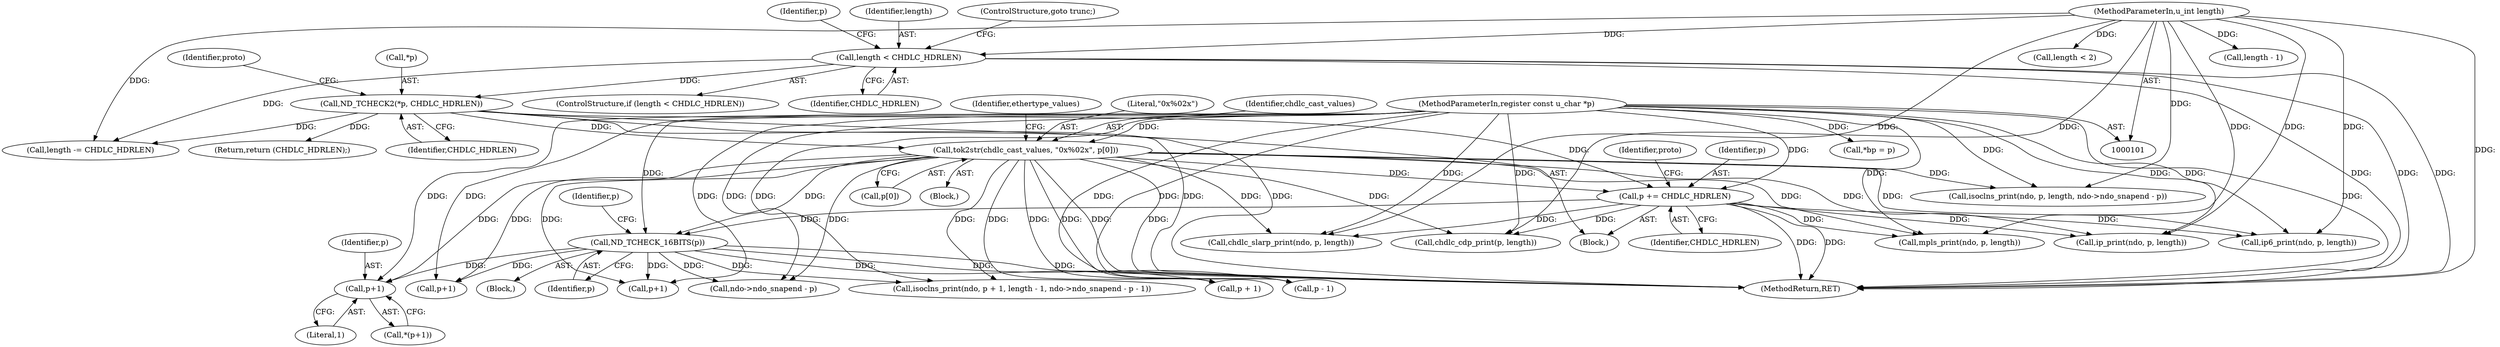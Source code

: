 digraph "0_tcpdump_1dcd10aceabbc03bf571ea32b892c522cbe923de_0@pointer" {
"1000216" [label="(Call,p+1)"];
"1000138" [label="(Call,tok2str(chdlc_cast_values, \"0x%02x\", p[0]))"];
"1000116" [label="(Call,ND_TCHECK2(*p, CHDLC_HDRLEN))"];
"1000112" [label="(Call,length < CHDLC_HDRLEN)"];
"1000104" [label="(MethodParameterIn,u_int length)"];
"1000103" [label="(MethodParameterIn,register const u_char *p)"];
"1000197" [label="(Call,ND_TCHECK_16BITS(p))"];
"1000155" [label="(Call,p += CHDLC_HDRLEN)"];
"1000193" [label="(Call,length < 2)"];
"1000218" [label="(Literal,1)"];
"1000217" [label="(Identifier,p)"];
"1000118" [label="(Identifier,p)"];
"1000139" [label="(Identifier,chdlc_cast_values)"];
"1000232" [label="(Call,p - 1)"];
"1000111" [label="(ControlStructure,if (length < CHDLC_HDRLEN))"];
"1000113" [label="(Identifier,length)"];
"1000119" [label="(Identifier,CHDLC_HDRLEN)"];
"1000114" [label="(Identifier,CHDLC_HDRLEN)"];
"1000216" [label="(Call,p+1)"];
"1000160" [label="(Block,)"];
"1000159" [label="(Identifier,proto)"];
"1000162" [label="(Call,ip_print(ndo, p, length))"];
"1000203" [label="(Call,p+1)"];
"1000105" [label="(Block,)"];
"1000156" [label="(Identifier,p)"];
"1000103" [label="(MethodParameterIn,register const u_char *p)"];
"1000180" [label="(Call,chdlc_cdp_print(p, length))"];
"1000210" [label="(Call,p+1)"];
"1000108" [label="(Call,*bp = p)"];
"1000157" [label="(Identifier,CHDLC_HDRLEN)"];
"1000115" [label="(ControlStructure,goto trunc;)"];
"1000155" [label="(Call,p += CHDLC_HDRLEN)"];
"1000104" [label="(MethodParameterIn,u_int length)"];
"1000240" [label="(Call,ndo->ndo_snapend - p)"];
"1000220" [label="(Call,isoclns_print(ndo, p + 1, length - 1, ndo->ndo_snapend - p - 1))"];
"1000186" [label="(Call,mpls_print(ndo, p, length))"];
"1000117" [label="(Call,*p)"];
"1000141" [label="(Call,p[0])"];
"1000174" [label="(Call,chdlc_slarp_print(ndo, p, length))"];
"1000215" [label="(Call,*(p+1))"];
"1000236" [label="(Call,isoclns_print(ndo, p, length, ndo->ndo_snapend - p))"];
"1000168" [label="(Call,ip6_print(ndo, p, length))"];
"1000198" [label="(Identifier,p)"];
"1000222" [label="(Call,p + 1)"];
"1000116" [label="(Call,ND_TCHECK2(*p, CHDLC_HDRLEN))"];
"1000272" [label="(MethodReturn,RET)"];
"1000259" [label="(Return,return (CHDLC_HDRLEN);)"];
"1000152" [label="(Call,length -= CHDLC_HDRLEN)"];
"1000138" [label="(Call,tok2str(chdlc_cast_values, \"0x%02x\", p[0]))"];
"1000225" [label="(Call,length - 1)"];
"1000204" [label="(Identifier,p)"];
"1000112" [label="(Call,length < CHDLC_HDRLEN)"];
"1000197" [label="(Call,ND_TCHECK_16BITS(p))"];
"1000137" [label="(Block,)"];
"1000121" [label="(Identifier,proto)"];
"1000146" [label="(Identifier,ethertype_values)"];
"1000140" [label="(Literal,\"0x%02x\")"];
"1000216" -> "1000215"  [label="AST: "];
"1000216" -> "1000218"  [label="CFG: "];
"1000217" -> "1000216"  [label="AST: "];
"1000218" -> "1000216"  [label="AST: "];
"1000215" -> "1000216"  [label="CFG: "];
"1000138" -> "1000216"  [label="DDG: "];
"1000103" -> "1000216"  [label="DDG: "];
"1000197" -> "1000216"  [label="DDG: "];
"1000138" -> "1000137"  [label="AST: "];
"1000138" -> "1000141"  [label="CFG: "];
"1000139" -> "1000138"  [label="AST: "];
"1000140" -> "1000138"  [label="AST: "];
"1000141" -> "1000138"  [label="AST: "];
"1000146" -> "1000138"  [label="CFG: "];
"1000138" -> "1000272"  [label="DDG: "];
"1000138" -> "1000272"  [label="DDG: "];
"1000138" -> "1000272"  [label="DDG: "];
"1000116" -> "1000138"  [label="DDG: "];
"1000103" -> "1000138"  [label="DDG: "];
"1000138" -> "1000155"  [label="DDG: "];
"1000138" -> "1000162"  [label="DDG: "];
"1000138" -> "1000168"  [label="DDG: "];
"1000138" -> "1000174"  [label="DDG: "];
"1000138" -> "1000180"  [label="DDG: "];
"1000138" -> "1000186"  [label="DDG: "];
"1000138" -> "1000197"  [label="DDG: "];
"1000138" -> "1000203"  [label="DDG: "];
"1000138" -> "1000210"  [label="DDG: "];
"1000138" -> "1000220"  [label="DDG: "];
"1000138" -> "1000222"  [label="DDG: "];
"1000138" -> "1000232"  [label="DDG: "];
"1000138" -> "1000236"  [label="DDG: "];
"1000138" -> "1000240"  [label="DDG: "];
"1000116" -> "1000105"  [label="AST: "];
"1000116" -> "1000119"  [label="CFG: "];
"1000117" -> "1000116"  [label="AST: "];
"1000119" -> "1000116"  [label="AST: "];
"1000121" -> "1000116"  [label="CFG: "];
"1000116" -> "1000272"  [label="DDG: "];
"1000116" -> "1000272"  [label="DDG: "];
"1000112" -> "1000116"  [label="DDG: "];
"1000116" -> "1000152"  [label="DDG: "];
"1000116" -> "1000155"  [label="DDG: "];
"1000116" -> "1000259"  [label="DDG: "];
"1000112" -> "1000111"  [label="AST: "];
"1000112" -> "1000114"  [label="CFG: "];
"1000113" -> "1000112"  [label="AST: "];
"1000114" -> "1000112"  [label="AST: "];
"1000115" -> "1000112"  [label="CFG: "];
"1000118" -> "1000112"  [label="CFG: "];
"1000112" -> "1000272"  [label="DDG: "];
"1000112" -> "1000272"  [label="DDG: "];
"1000112" -> "1000272"  [label="DDG: "];
"1000104" -> "1000112"  [label="DDG: "];
"1000112" -> "1000152"  [label="DDG: "];
"1000104" -> "1000101"  [label="AST: "];
"1000104" -> "1000272"  [label="DDG: "];
"1000104" -> "1000152"  [label="DDG: "];
"1000104" -> "1000162"  [label="DDG: "];
"1000104" -> "1000168"  [label="DDG: "];
"1000104" -> "1000174"  [label="DDG: "];
"1000104" -> "1000180"  [label="DDG: "];
"1000104" -> "1000186"  [label="DDG: "];
"1000104" -> "1000193"  [label="DDG: "];
"1000104" -> "1000225"  [label="DDG: "];
"1000104" -> "1000236"  [label="DDG: "];
"1000103" -> "1000101"  [label="AST: "];
"1000103" -> "1000272"  [label="DDG: "];
"1000103" -> "1000108"  [label="DDG: "];
"1000103" -> "1000155"  [label="DDG: "];
"1000103" -> "1000162"  [label="DDG: "];
"1000103" -> "1000168"  [label="DDG: "];
"1000103" -> "1000174"  [label="DDG: "];
"1000103" -> "1000180"  [label="DDG: "];
"1000103" -> "1000186"  [label="DDG: "];
"1000103" -> "1000197"  [label="DDG: "];
"1000103" -> "1000203"  [label="DDG: "];
"1000103" -> "1000210"  [label="DDG: "];
"1000103" -> "1000220"  [label="DDG: "];
"1000103" -> "1000222"  [label="DDG: "];
"1000103" -> "1000232"  [label="DDG: "];
"1000103" -> "1000236"  [label="DDG: "];
"1000103" -> "1000240"  [label="DDG: "];
"1000197" -> "1000160"  [label="AST: "];
"1000197" -> "1000198"  [label="CFG: "];
"1000198" -> "1000197"  [label="AST: "];
"1000204" -> "1000197"  [label="CFG: "];
"1000197" -> "1000272"  [label="DDG: "];
"1000155" -> "1000197"  [label="DDG: "];
"1000197" -> "1000203"  [label="DDG: "];
"1000197" -> "1000210"  [label="DDG: "];
"1000197" -> "1000220"  [label="DDG: "];
"1000197" -> "1000222"  [label="DDG: "];
"1000197" -> "1000232"  [label="DDG: "];
"1000197" -> "1000240"  [label="DDG: "];
"1000155" -> "1000105"  [label="AST: "];
"1000155" -> "1000157"  [label="CFG: "];
"1000156" -> "1000155"  [label="AST: "];
"1000157" -> "1000155"  [label="AST: "];
"1000159" -> "1000155"  [label="CFG: "];
"1000155" -> "1000272"  [label="DDG: "];
"1000155" -> "1000272"  [label="DDG: "];
"1000155" -> "1000162"  [label="DDG: "];
"1000155" -> "1000168"  [label="DDG: "];
"1000155" -> "1000174"  [label="DDG: "];
"1000155" -> "1000180"  [label="DDG: "];
"1000155" -> "1000186"  [label="DDG: "];
}
